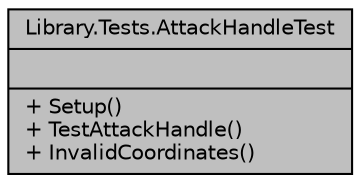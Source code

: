 digraph "Library.Tests.AttackHandleTest"
{
 // INTERACTIVE_SVG=YES
 // LATEX_PDF_SIZE
  edge [fontname="Helvetica",fontsize="10",labelfontname="Helvetica",labelfontsize="10"];
  node [fontname="Helvetica",fontsize="10",shape=record];
  Node1 [label="{Library.Tests.AttackHandleTest\n||+ Setup()\l+ TestAttackHandle()\l+ InvalidCoordinates()\l}",height=0.2,width=0.4,color="black", fillcolor="grey75", style="filled", fontcolor="black",tooltip=" "];
}
